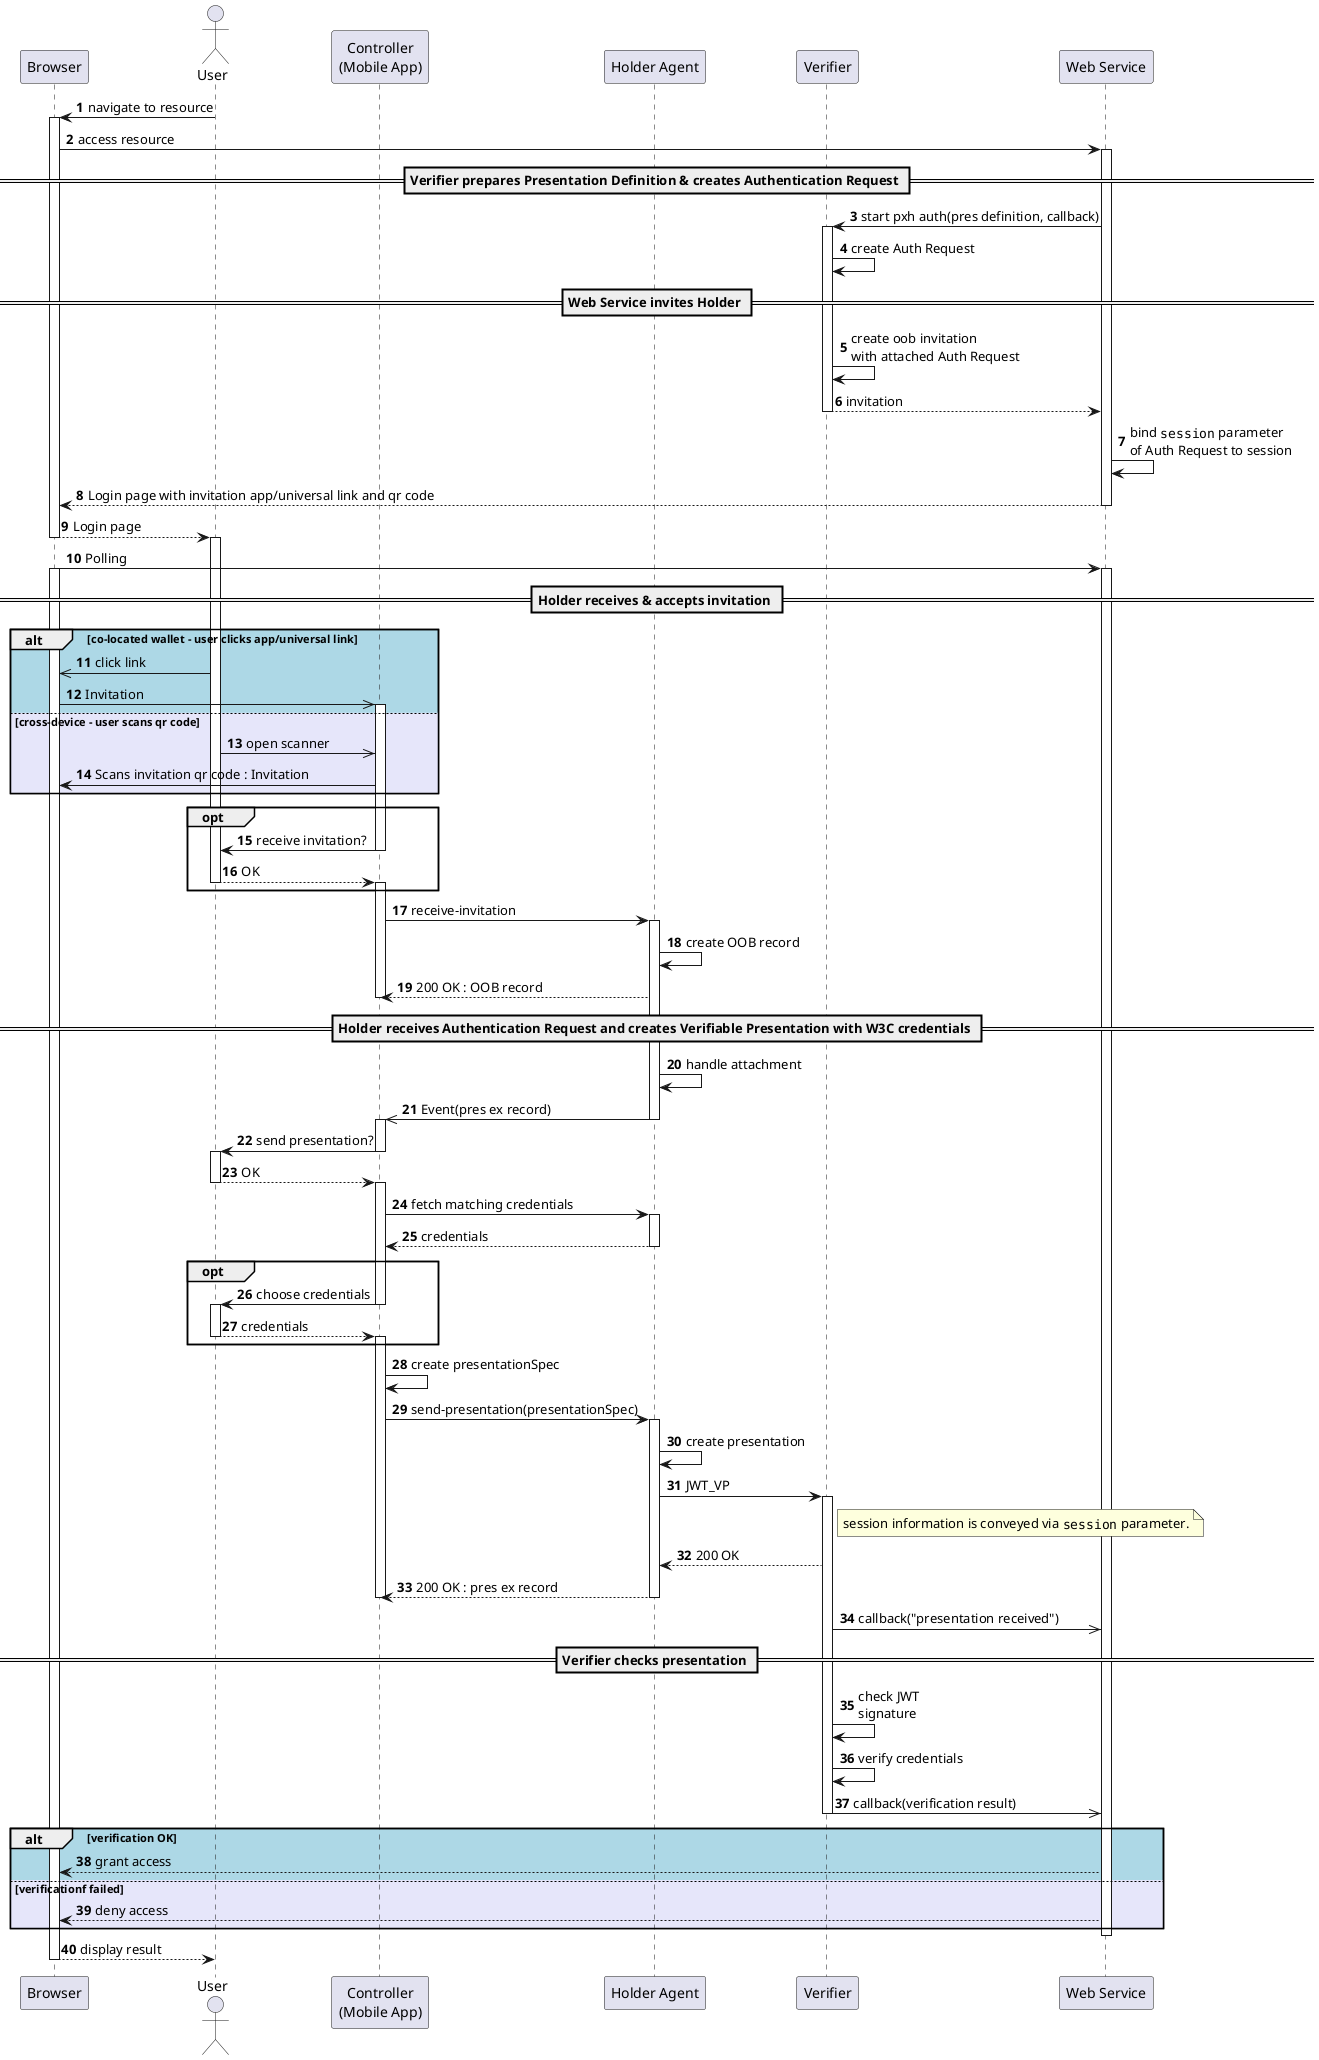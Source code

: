@startuml
'https://plantuml.com/sequence-diagram

skinparam BoxPadding 10
autonumber

participant Browser
actor User
participant "Controller\n(Mobile App)" as Controller
participant "Holder Agent" as HolderAgent
participant Verifier
participant "Web Service" as Webservice


User    -> Browser    : navigate to resource
activate Browser
Browser -> Webservice : access resource

== Verifier prepares Presentation Definition & creates Authentication Request ==

activate Webservice
Verifier <- Webservice : start pxh auth(pres definition, callback)
activate Verifier
Verifier -> Verifier : create Auth Request

== Web Service invites Holder ==
Verifier  -> Verifier   : create oob invitation\nwith attached Auth Request
Verifier --> Webservice : invitation
deactivate Verifier
Webservice  -> Webservice : bind ""session"" parameter\nof Auth Request to session
Webservice --> Browser    : Login page with invitation app/universal link and qr code
deactivate Webservice
User       <-- Browser    : Login page
deactivate Browser
activate User
Browser -> Webservice : Polling
activate Browser
activate Webservice

== Holder receives & accepts invitation ==

alt #lightblue co-located wallet - user clicks app/universal link
    User    ->> Browser    : click link
    Browser ->> Controller : Invitation
    activate Controller
else #lavender cross-device - user scans qr code
    User       ->> Controller : open scanner
    Controller  -> Browser    : Scans invitation qr code : Invitation
end

opt
    User <-  Controller : receive invitation?
    deactivate Controller
    User --> Controller : OK
    deactivate User
    activate Controller
end

Controller -> HolderAgent : receive-invitation
activate HolderAgent
HolderAgent -> HolderAgent : create OOB record
Controller <-- HolderAgent : 200 OK : OOB record

== Holder receives Authentication Request and creates Verifiable Presentation with W3C credentials ==

deactivate Controller
HolderAgent ->  HolderAgent : handle attachment
HolderAgent ->> Controller  : Event(pres ex record)
deactivate HolderAgent
activate Controller
User <-  Controller : send presentation?
deactivate Controller
activate User
User --> Controller : OK
deactivate User
activate Controller
Controller -> HolderAgent : fetch matching credentials
activate HolderAgent
Controller <-- HolderAgent : credentials
deactivate HolderAgent

opt
    User <- Controller  : choose credentials
    deactivate Controller
    activate User
    User --> Controller : credentials
    deactivate User
    activate Controller
end

Controller -> Controller  : create presentationSpec
Controller -> HolderAgent : send-presentation(presentationSpec)
activate HolderAgent
HolderAgent -> HolderAgent : create presentation
HolderAgent ->  Verifier : JWT_VP
note right of Verifier : session information is conveyed via ""session"" parameter.
activate Verifier
HolderAgent <-- Verifier   : 200 OK
Controller  <-- HolderAgent : 200 OK : pres ex record
deactivate HolderAgent
deactivate Controller
Verifier    ->> Webservice : callback("presentation received")

== Verifier checks presentation ==

Verifier  -> Verifier   : check JWT\nsignature
Verifier  -> Verifier   : verify credentials
Verifier ->> Webservice : callback(verification result)
deactivate Verifier

alt #lightblue verification OK
    Browser <-- Webservice : grant access
else #lavender verificationf failed
    Browser <-- Webservice : deny access
end

deactivate Webservice
Browser --> User : display result
deactivate Browser
deactivate Controller
deactivate User

@enduml